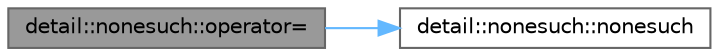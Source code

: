 digraph "detail::nonesuch::operator="
{
 // LATEX_PDF_SIZE
  bgcolor="transparent";
  edge [fontname=Helvetica,fontsize=10,labelfontname=Helvetica,labelfontsize=10];
  node [fontname=Helvetica,fontsize=10,shape=box,height=0.2,width=0.4];
  rankdir="LR";
  Node1 [id="Node000001",label="detail::nonesuch::operator=",height=0.2,width=0.4,color="gray40", fillcolor="grey60", style="filled", fontcolor="black",tooltip=" "];
  Node1 -> Node2 [id="edge1_Node000001_Node000002",color="steelblue1",style="solid",tooltip=" "];
  Node2 [id="Node000002",label="detail::nonesuch::nonesuch",height=0.2,width=0.4,color="grey40", fillcolor="white", style="filled",URL="$structdetail_1_1nonesuch.html#a283c791aacfbfba2e7bd0d1512fc439b",tooltip=" "];
}
